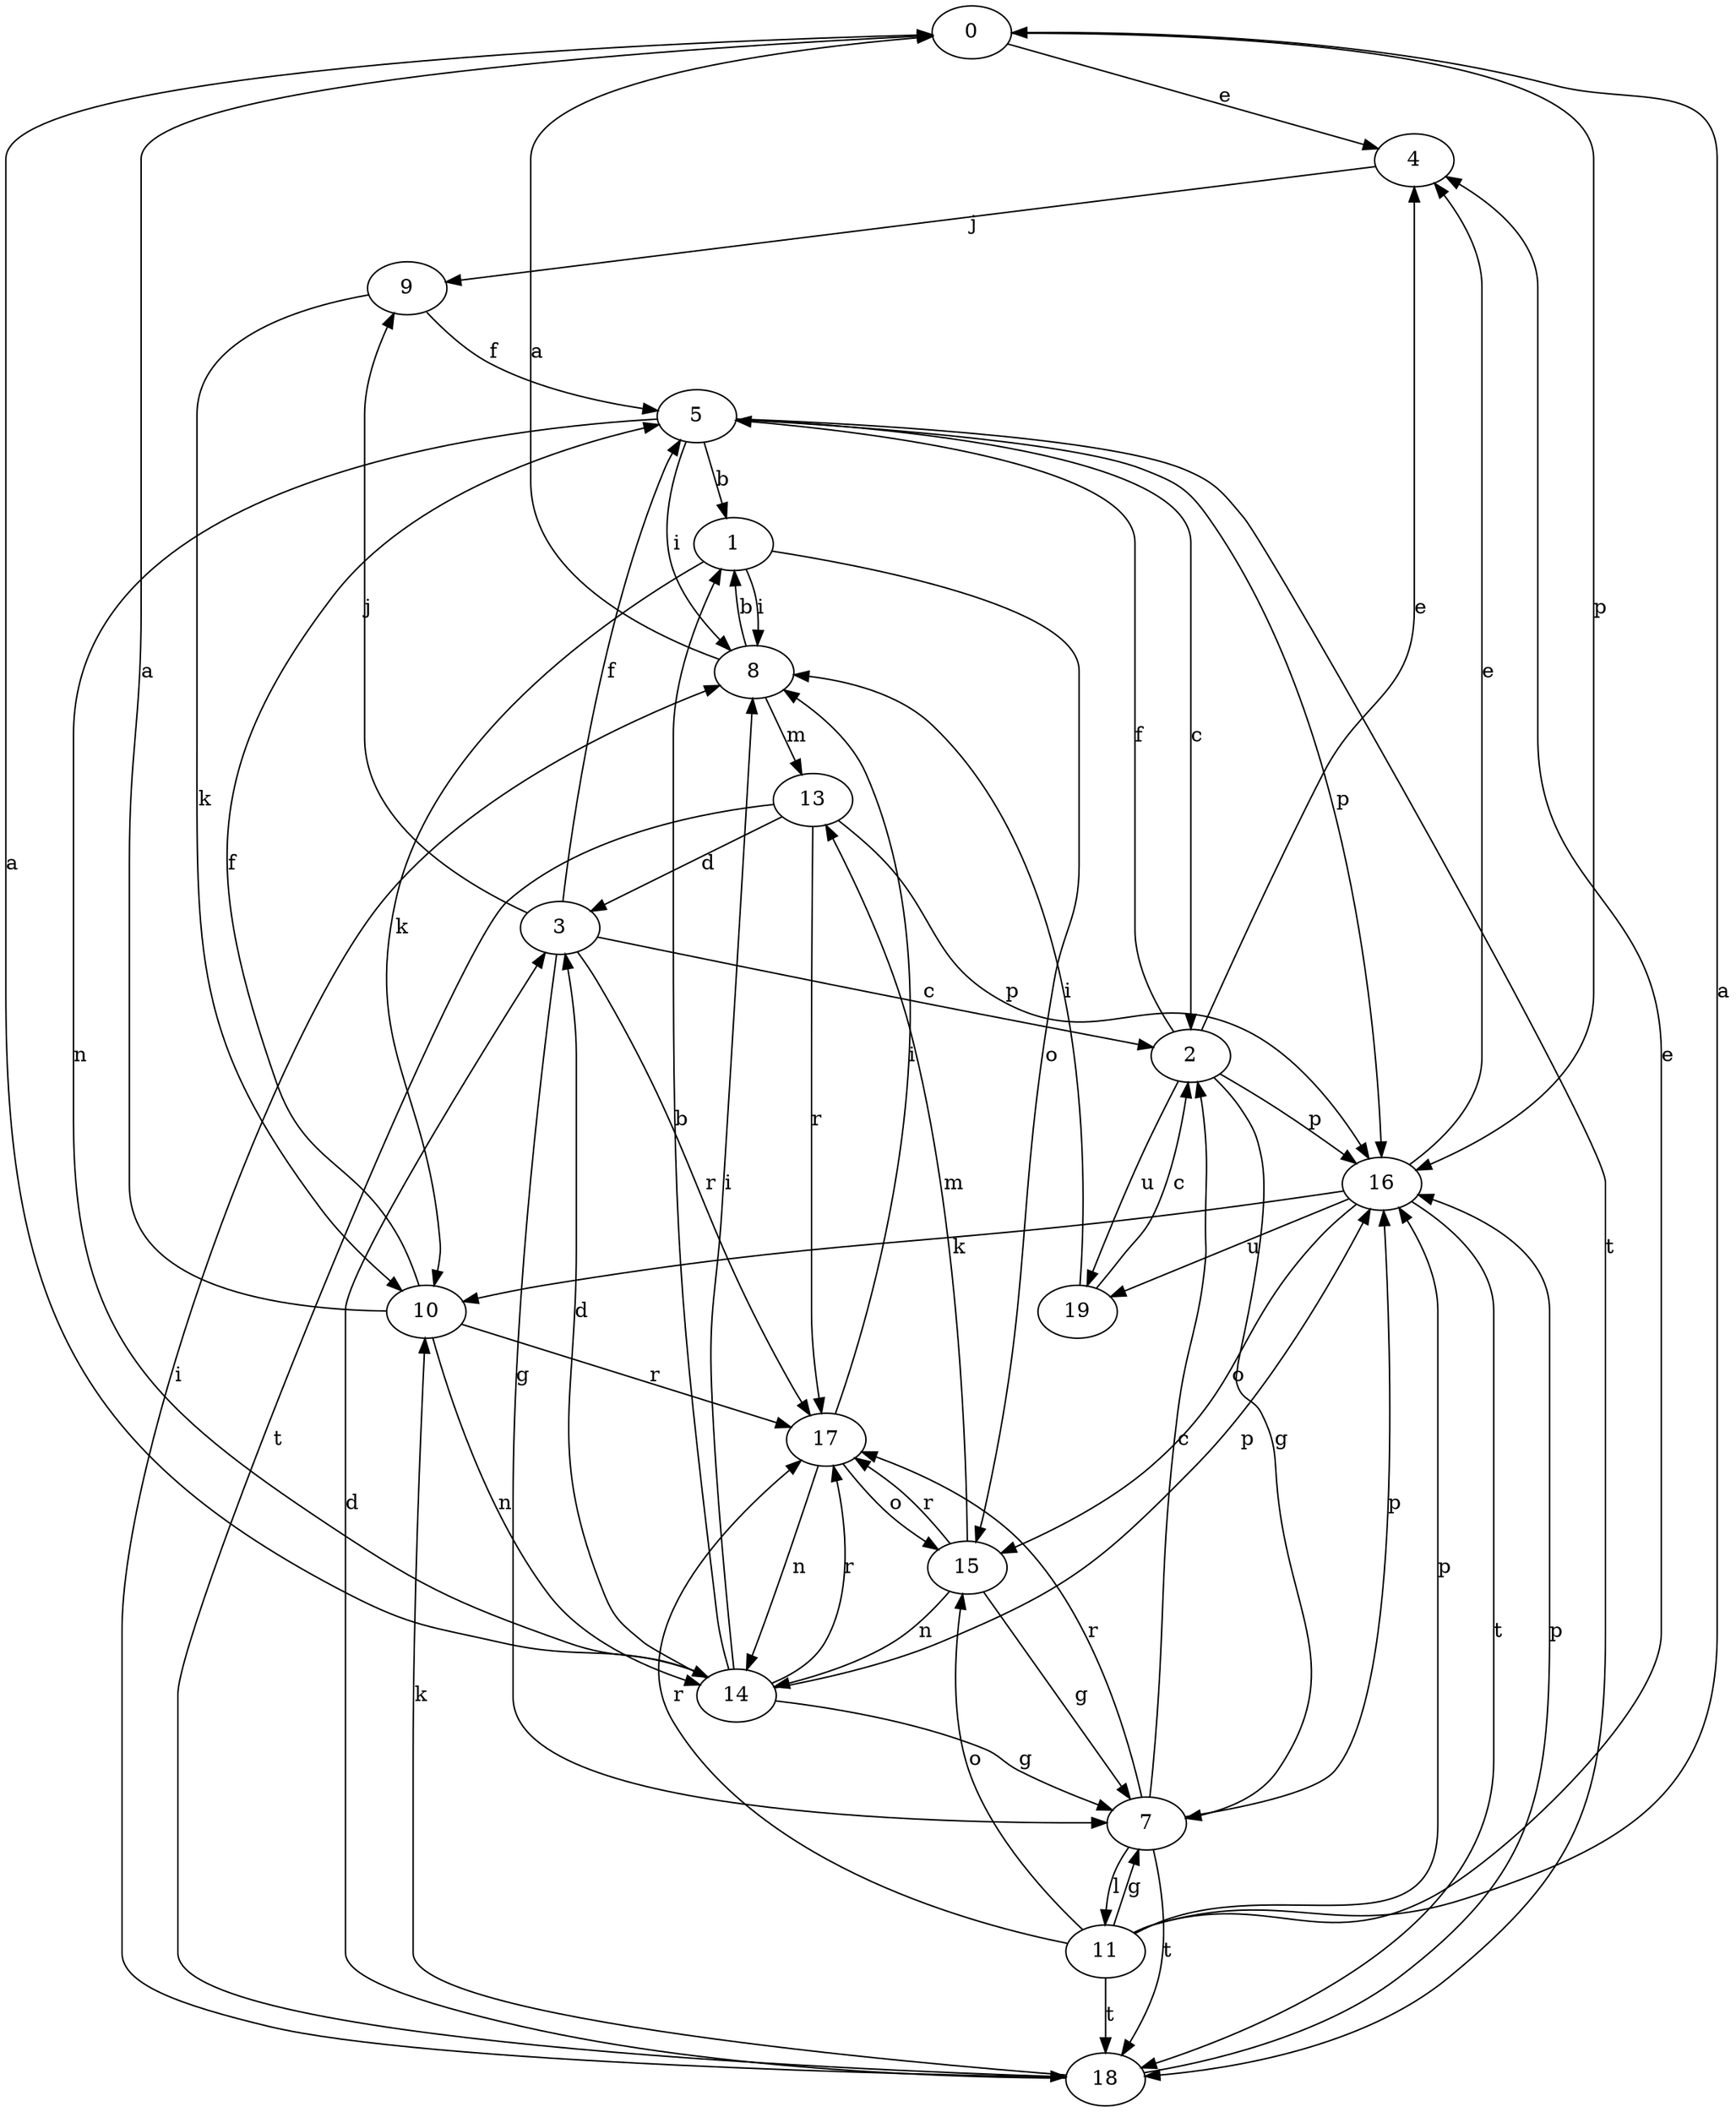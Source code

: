 strict digraph  {
0;
1;
2;
3;
4;
5;
7;
8;
9;
10;
11;
13;
14;
15;
16;
17;
18;
19;
0 -> 4  [label=e];
0 -> 16  [label=p];
1 -> 8  [label=i];
1 -> 10  [label=k];
1 -> 15  [label=o];
2 -> 4  [label=e];
2 -> 5  [label=f];
2 -> 7  [label=g];
2 -> 16  [label=p];
2 -> 19  [label=u];
3 -> 2  [label=c];
3 -> 5  [label=f];
3 -> 7  [label=g];
3 -> 9  [label=j];
3 -> 17  [label=r];
4 -> 9  [label=j];
5 -> 1  [label=b];
5 -> 2  [label=c];
5 -> 8  [label=i];
5 -> 14  [label=n];
5 -> 16  [label=p];
5 -> 18  [label=t];
7 -> 2  [label=c];
7 -> 11  [label=l];
7 -> 16  [label=p];
7 -> 17  [label=r];
7 -> 18  [label=t];
8 -> 0  [label=a];
8 -> 1  [label=b];
8 -> 13  [label=m];
9 -> 5  [label=f];
9 -> 10  [label=k];
10 -> 0  [label=a];
10 -> 5  [label=f];
10 -> 14  [label=n];
10 -> 17  [label=r];
11 -> 0  [label=a];
11 -> 4  [label=e];
11 -> 7  [label=g];
11 -> 15  [label=o];
11 -> 16  [label=p];
11 -> 17  [label=r];
11 -> 18  [label=t];
13 -> 3  [label=d];
13 -> 16  [label=p];
13 -> 17  [label=r];
13 -> 18  [label=t];
14 -> 0  [label=a];
14 -> 1  [label=b];
14 -> 3  [label=d];
14 -> 7  [label=g];
14 -> 8  [label=i];
14 -> 16  [label=p];
14 -> 17  [label=r];
15 -> 7  [label=g];
15 -> 13  [label=m];
15 -> 14  [label=n];
15 -> 17  [label=r];
16 -> 4  [label=e];
16 -> 10  [label=k];
16 -> 15  [label=o];
16 -> 18  [label=t];
16 -> 19  [label=u];
17 -> 8  [label=i];
17 -> 14  [label=n];
17 -> 15  [label=o];
18 -> 3  [label=d];
18 -> 8  [label=i];
18 -> 10  [label=k];
18 -> 16  [label=p];
19 -> 2  [label=c];
19 -> 8  [label=i];
}
